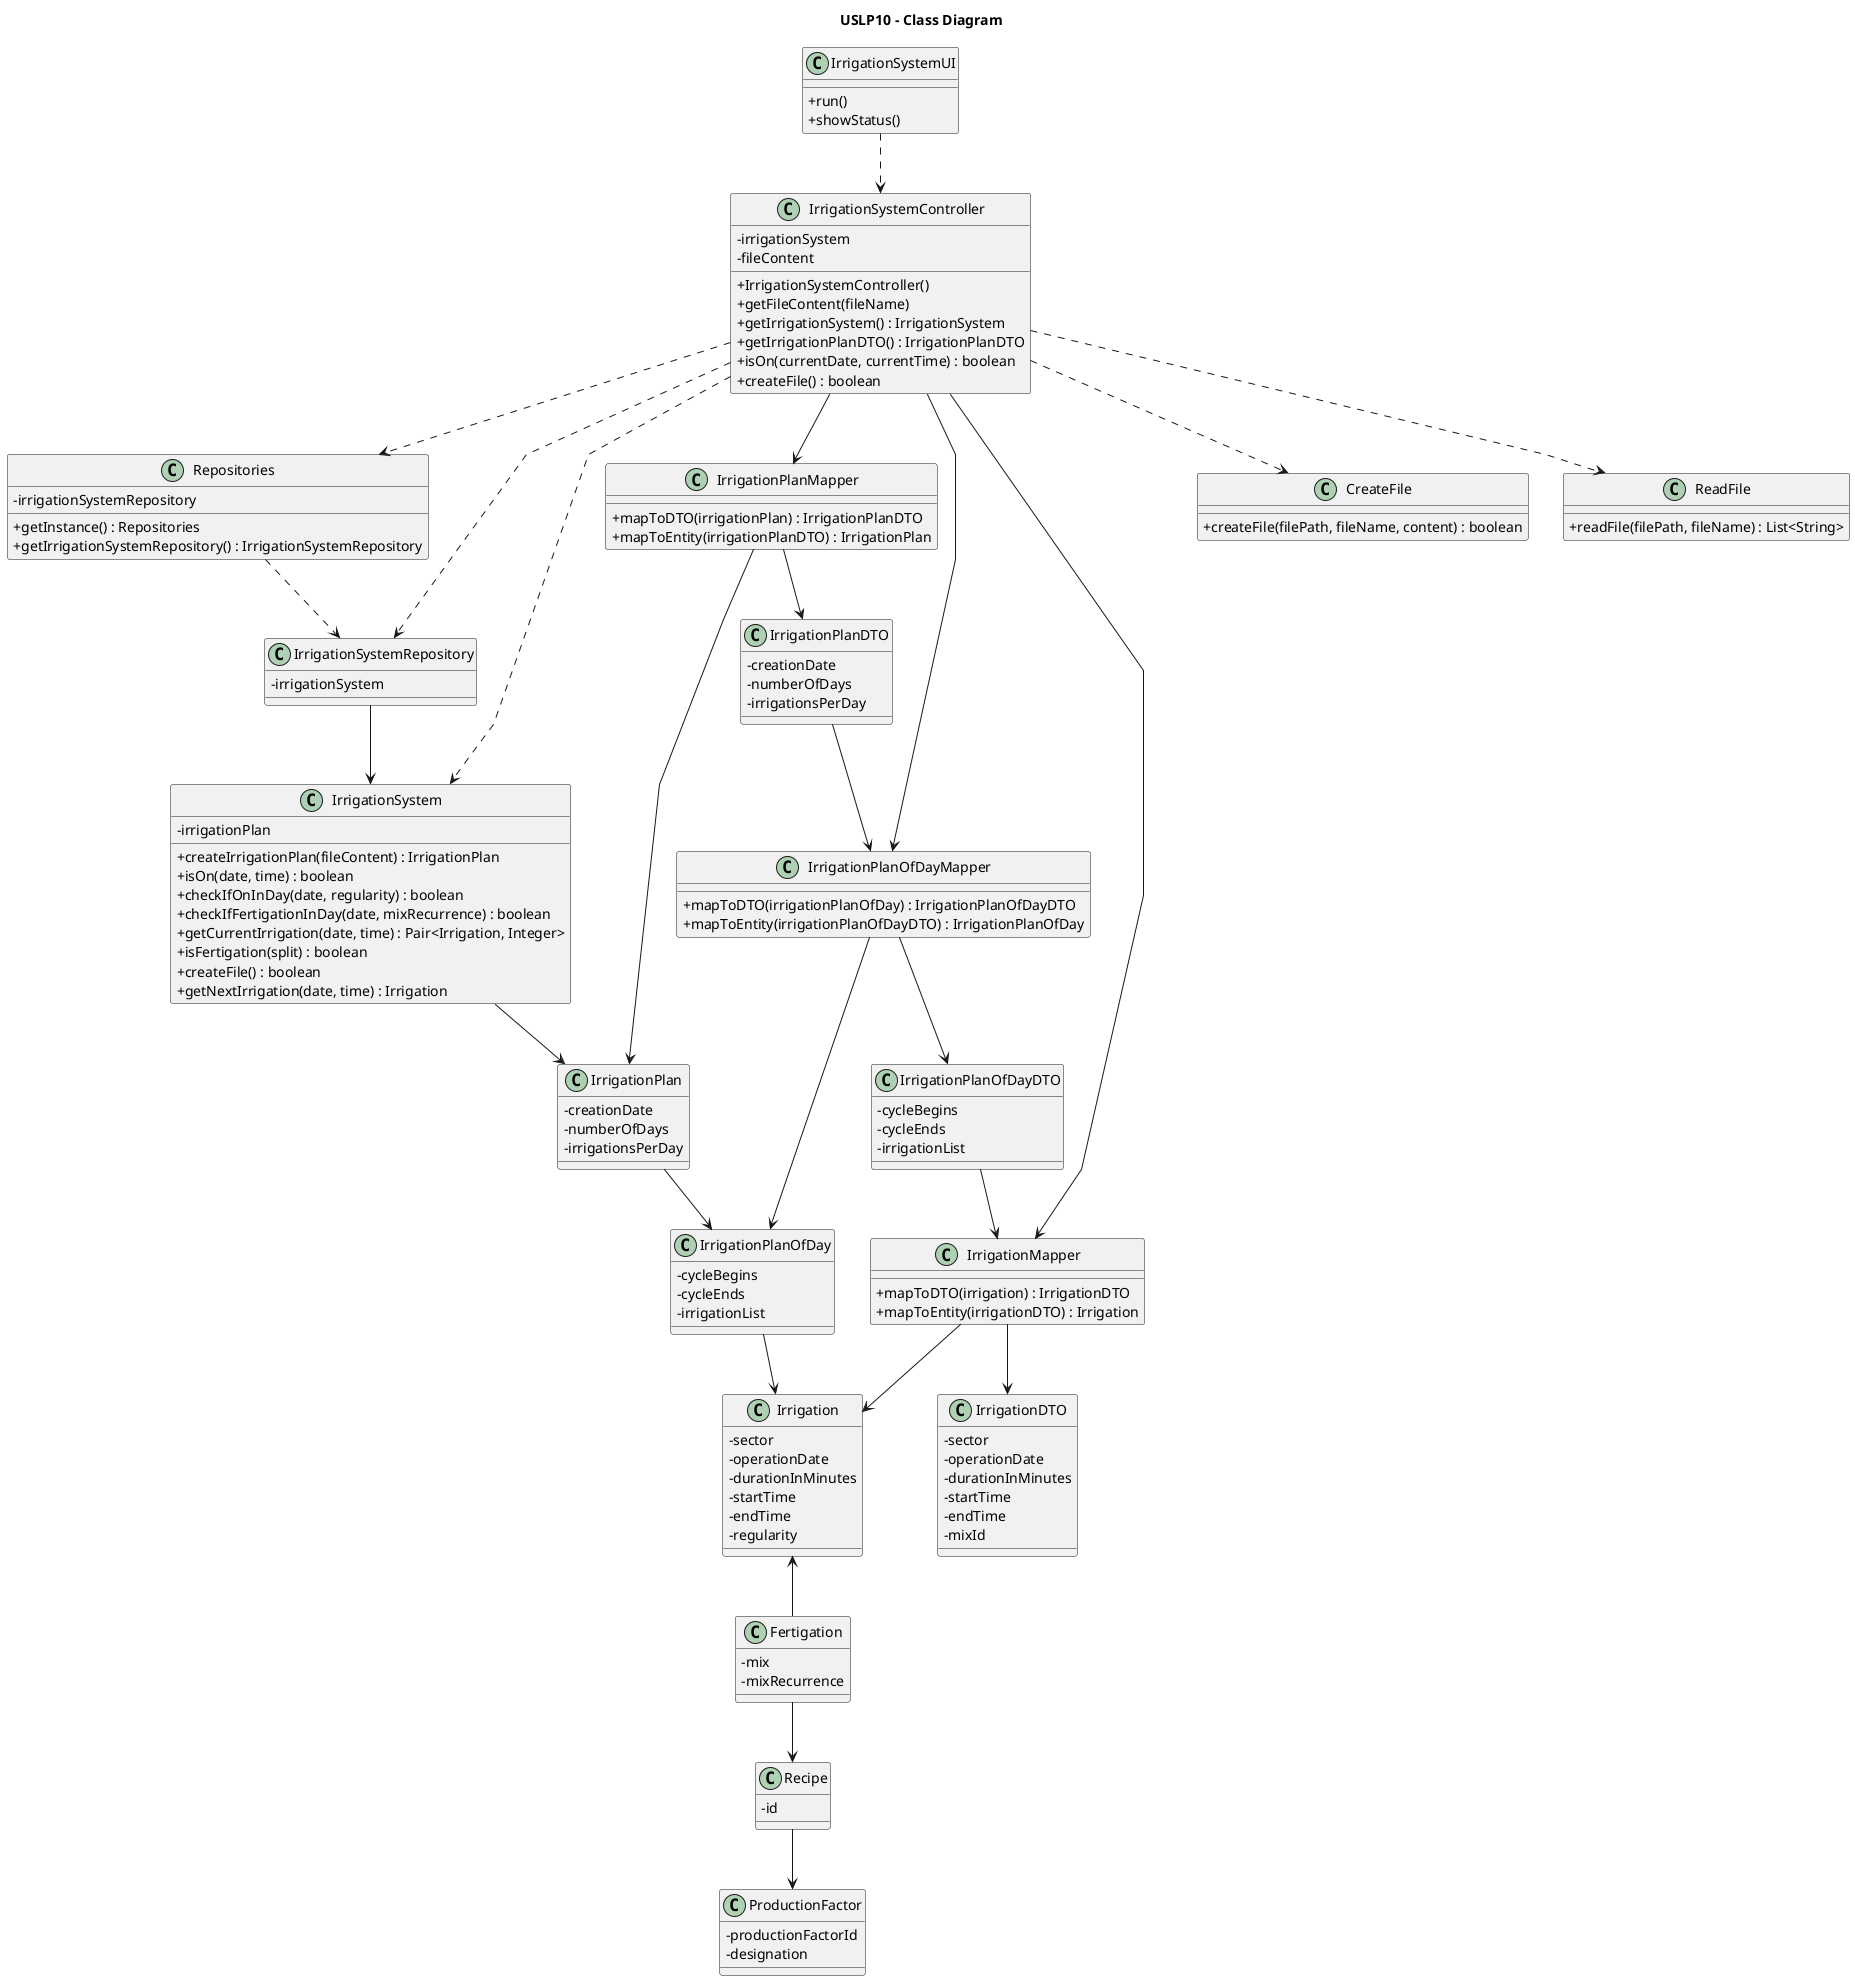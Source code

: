 @startuml

skinparam packageStyle rectangle
skinparam shadowing false
skinparam linetype polyline

skinparam classAttributeIconSize 0

title USLP10 - Class Diagram

class IrrigationSystemUI {
    + run()
    + showStatus()
}

class IrrigationSystemController {
    - irrigationSystem
    - fileContent
    + IrrigationSystemController()
    + getFileContent(fileName)
    + getIrrigationSystem() : IrrigationSystem
    + getIrrigationPlanDTO() : IrrigationPlanDTO
    + isOn(currentDate, currentTime) : boolean
    + createFile() : boolean
}

class Repositories {
    - irrigationSystemRepository
    + getInstance() : Repositories
    + getIrrigationSystemRepository() : IrrigationSystemRepository
}

class IrrigationSystemRepository {
    - irrigationSystem
}

class IrrigationSystem {
    - irrigationPlan
    + createIrrigationPlan(fileContent) : IrrigationPlan
    + isOn(date, time) : boolean
    + checkIfOnInDay(date, regularity) : boolean
    + checkIfFertigationInDay(date, mixRecurrence) : boolean
    + getCurrentIrrigation(date, time) : Pair<Irrigation, Integer>
    + isFertigation(split) : boolean
    + createFile() : boolean
    + getNextIrrigation(date, time) : Irrigation
}

class IrrigationPlan {
    - creationDate
    - numberOfDays
    - irrigationsPerDay
}

class IrrigationPlanOfDay {
    - cycleBegins
    - cycleEnds
    - irrigationList
}

class Irrigation {
    - sector
    - operationDate
    - durationInMinutes
    - startTime
    - endTime
    - regularity
}

class Fertigation {
    - mix
    - mixRecurrence
}

class Recipe {
    - id
}

class ProductionFactor {
    - productionFactorId
    - designation
}

class IrrigationPlanMapper {
    + mapToDTO(irrigationPlan) : IrrigationPlanDTO
    + mapToEntity(irrigationPlanDTO) : IrrigationPlan
}

class IrrigationPlanDTO {
    - creationDate
    - numberOfDays
    - irrigationsPerDay
}

class IrrigationPlanOfDayMapper {
    + mapToDTO(irrigationPlanOfDay) : IrrigationPlanOfDayDTO
    + mapToEntity(irrigationPlanOfDayDTO) : IrrigationPlanOfDay
}

class IrrigationPlanOfDayDTO {
    - cycleBegins
    - cycleEnds
    - irrigationList
}

class IrrigationMapper {
    + mapToDTO(irrigation) : IrrigationDTO
    + mapToEntity(irrigationDTO) : Irrigation
}

class IrrigationDTO {
    - sector
    - operationDate
    - durationInMinutes
    - startTime
    - endTime
    - mixId
}

class CreateFile {
    + createFile(filePath, fileName, content) : boolean
}

class ReadFile {
    + readFile(filePath, fileName) : List<String>
}

IrrigationSystemUI .-> IrrigationSystemController

IrrigationSystemController .-> Repositories
IrrigationSystemController .-> IrrigationSystemRepository
IrrigationSystemController .-> ReadFile
IrrigationSystemController .-> CreateFile
IrrigationSystemController .-> IrrigationSystem

Repositories .-> IrrigationSystemRepository

IrrigationSystemRepository --> IrrigationSystem

IrrigationSystem --> IrrigationPlan

IrrigationPlan --> IrrigationPlanOfDay

IrrigationPlanOfDay --> Irrigation

IrrigationSystemController --> IrrigationPlanMapper
IrrigationSystemController --> IrrigationPlanOfDayMapper
IrrigationSystemController --> IrrigationMapper

IrrigationPlanMapper --> IrrigationPlan
IrrigationPlanOfDayMapper --> IrrigationPlanOfDay
IrrigationMapper --> Irrigation

IrrigationPlanMapper --> IrrigationPlanDTO
IrrigationPlanOfDayMapper --> IrrigationPlanOfDayDTO
IrrigationMapper --> IrrigationDTO

IrrigationPlanDTO --> IrrigationPlanOfDayMapper

IrrigationPlanOfDayDTO --> IrrigationMapper

Irrigation <-- Fertigation

Fertigation --> Recipe

Recipe --> ProductionFactor

@enduml